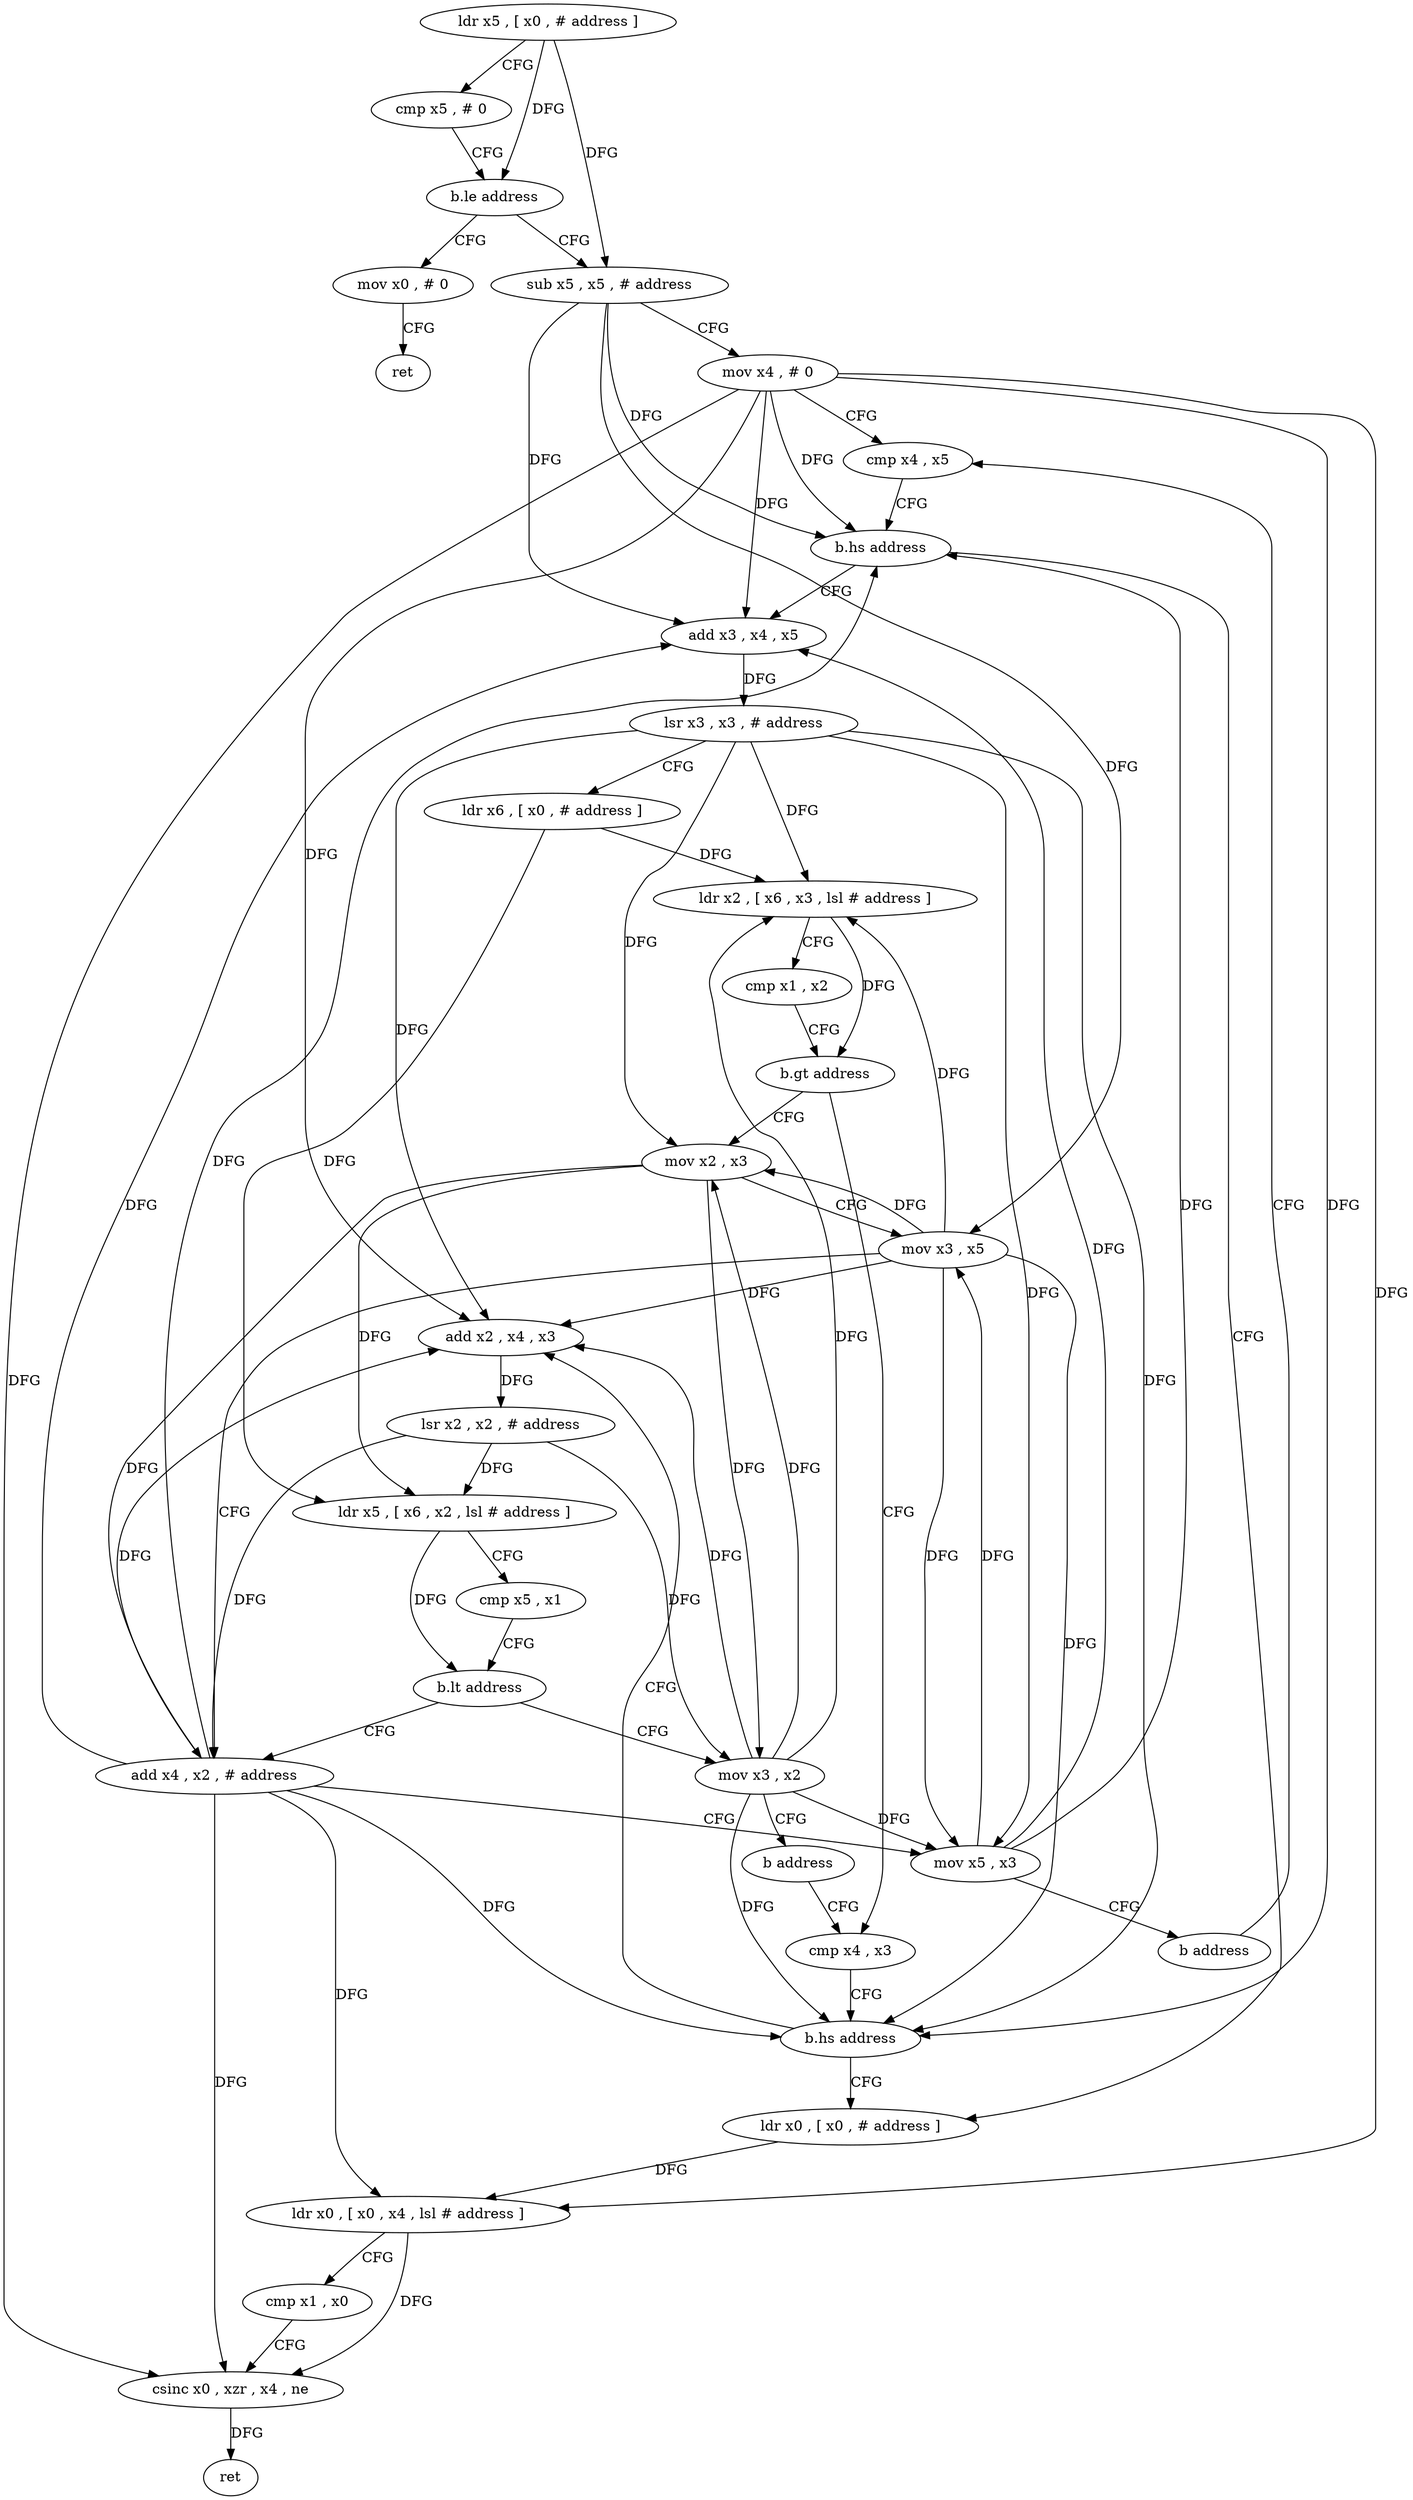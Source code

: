 digraph "func" {
"4319348" [label = "ldr x5 , [ x0 , # address ]" ]
"4319352" [label = "cmp x5 , # 0" ]
"4319356" [label = "b.le address" ]
"4319476" [label = "mov x0 , # 0" ]
"4319360" [label = "sub x5 , x5 , # address" ]
"4319480" [label = "ret" ]
"4319364" [label = "mov x4 , # 0" ]
"4319368" [label = "cmp x4 , x5" ]
"4319456" [label = "ldr x0 , [ x0 , # address ]" ]
"4319460" [label = "ldr x0 , [ x0 , x4 , lsl # address ]" ]
"4319464" [label = "cmp x1 , x0" ]
"4319468" [label = "csinc x0 , xzr , x4 , ne" ]
"4319472" [label = "ret" ]
"4319376" [label = "add x3 , x4 , x5" ]
"4319380" [label = "lsr x3 , x3 , # address" ]
"4319384" [label = "ldr x6 , [ x0 , # address ]" ]
"4319388" [label = "ldr x2 , [ x6 , x3 , lsl # address ]" ]
"4319392" [label = "cmp x1 , x2" ]
"4319396" [label = "b.gt address" ]
"4319436" [label = "mov x2 , x3" ]
"4319400" [label = "cmp x4 , x3" ]
"4319440" [label = "mov x3 , x5" ]
"4319444" [label = "add x4 , x2 , # address" ]
"4319404" [label = "b.hs address" ]
"4319408" [label = "add x2 , x4 , x3" ]
"4319372" [label = "b.hs address" ]
"4319412" [label = "lsr x2 , x2 , # address" ]
"4319416" [label = "ldr x5 , [ x6 , x2 , lsl # address ]" ]
"4319420" [label = "cmp x5 , x1" ]
"4319424" [label = "b.lt address" ]
"4319428" [label = "mov x3 , x2" ]
"4319448" [label = "mov x5 , x3" ]
"4319452" [label = "b address" ]
"4319432" [label = "b address" ]
"4319348" -> "4319352" [ label = "CFG" ]
"4319348" -> "4319356" [ label = "DFG" ]
"4319348" -> "4319360" [ label = "DFG" ]
"4319352" -> "4319356" [ label = "CFG" ]
"4319356" -> "4319476" [ label = "CFG" ]
"4319356" -> "4319360" [ label = "CFG" ]
"4319476" -> "4319480" [ label = "CFG" ]
"4319360" -> "4319364" [ label = "CFG" ]
"4319360" -> "4319372" [ label = "DFG" ]
"4319360" -> "4319376" [ label = "DFG" ]
"4319360" -> "4319440" [ label = "DFG" ]
"4319364" -> "4319368" [ label = "CFG" ]
"4319364" -> "4319372" [ label = "DFG" ]
"4319364" -> "4319460" [ label = "DFG" ]
"4319364" -> "4319376" [ label = "DFG" ]
"4319364" -> "4319468" [ label = "DFG" ]
"4319364" -> "4319404" [ label = "DFG" ]
"4319364" -> "4319408" [ label = "DFG" ]
"4319368" -> "4319372" [ label = "CFG" ]
"4319456" -> "4319460" [ label = "DFG" ]
"4319460" -> "4319464" [ label = "CFG" ]
"4319460" -> "4319468" [ label = "DFG" ]
"4319464" -> "4319468" [ label = "CFG" ]
"4319468" -> "4319472" [ label = "DFG" ]
"4319376" -> "4319380" [ label = "DFG" ]
"4319380" -> "4319384" [ label = "CFG" ]
"4319380" -> "4319388" [ label = "DFG" ]
"4319380" -> "4319436" [ label = "DFG" ]
"4319380" -> "4319404" [ label = "DFG" ]
"4319380" -> "4319448" [ label = "DFG" ]
"4319380" -> "4319408" [ label = "DFG" ]
"4319384" -> "4319388" [ label = "DFG" ]
"4319384" -> "4319416" [ label = "DFG" ]
"4319388" -> "4319392" [ label = "CFG" ]
"4319388" -> "4319396" [ label = "DFG" ]
"4319392" -> "4319396" [ label = "CFG" ]
"4319396" -> "4319436" [ label = "CFG" ]
"4319396" -> "4319400" [ label = "CFG" ]
"4319436" -> "4319440" [ label = "CFG" ]
"4319436" -> "4319444" [ label = "DFG" ]
"4319436" -> "4319416" [ label = "DFG" ]
"4319436" -> "4319428" [ label = "DFG" ]
"4319400" -> "4319404" [ label = "CFG" ]
"4319440" -> "4319444" [ label = "CFG" ]
"4319440" -> "4319388" [ label = "DFG" ]
"4319440" -> "4319436" [ label = "DFG" ]
"4319440" -> "4319404" [ label = "DFG" ]
"4319440" -> "4319448" [ label = "DFG" ]
"4319440" -> "4319408" [ label = "DFG" ]
"4319444" -> "4319448" [ label = "CFG" ]
"4319444" -> "4319460" [ label = "DFG" ]
"4319444" -> "4319468" [ label = "DFG" ]
"4319444" -> "4319372" [ label = "DFG" ]
"4319444" -> "4319376" [ label = "DFG" ]
"4319444" -> "4319404" [ label = "DFG" ]
"4319444" -> "4319408" [ label = "DFG" ]
"4319404" -> "4319456" [ label = "CFG" ]
"4319404" -> "4319408" [ label = "CFG" ]
"4319408" -> "4319412" [ label = "DFG" ]
"4319372" -> "4319456" [ label = "CFG" ]
"4319372" -> "4319376" [ label = "CFG" ]
"4319412" -> "4319416" [ label = "DFG" ]
"4319412" -> "4319444" [ label = "DFG" ]
"4319412" -> "4319428" [ label = "DFG" ]
"4319416" -> "4319420" [ label = "CFG" ]
"4319416" -> "4319424" [ label = "DFG" ]
"4319420" -> "4319424" [ label = "CFG" ]
"4319424" -> "4319444" [ label = "CFG" ]
"4319424" -> "4319428" [ label = "CFG" ]
"4319428" -> "4319432" [ label = "CFG" ]
"4319428" -> "4319388" [ label = "DFG" ]
"4319428" -> "4319436" [ label = "DFG" ]
"4319428" -> "4319404" [ label = "DFG" ]
"4319428" -> "4319448" [ label = "DFG" ]
"4319428" -> "4319408" [ label = "DFG" ]
"4319448" -> "4319452" [ label = "CFG" ]
"4319448" -> "4319372" [ label = "DFG" ]
"4319448" -> "4319376" [ label = "DFG" ]
"4319448" -> "4319440" [ label = "DFG" ]
"4319452" -> "4319368" [ label = "CFG" ]
"4319432" -> "4319400" [ label = "CFG" ]
}
